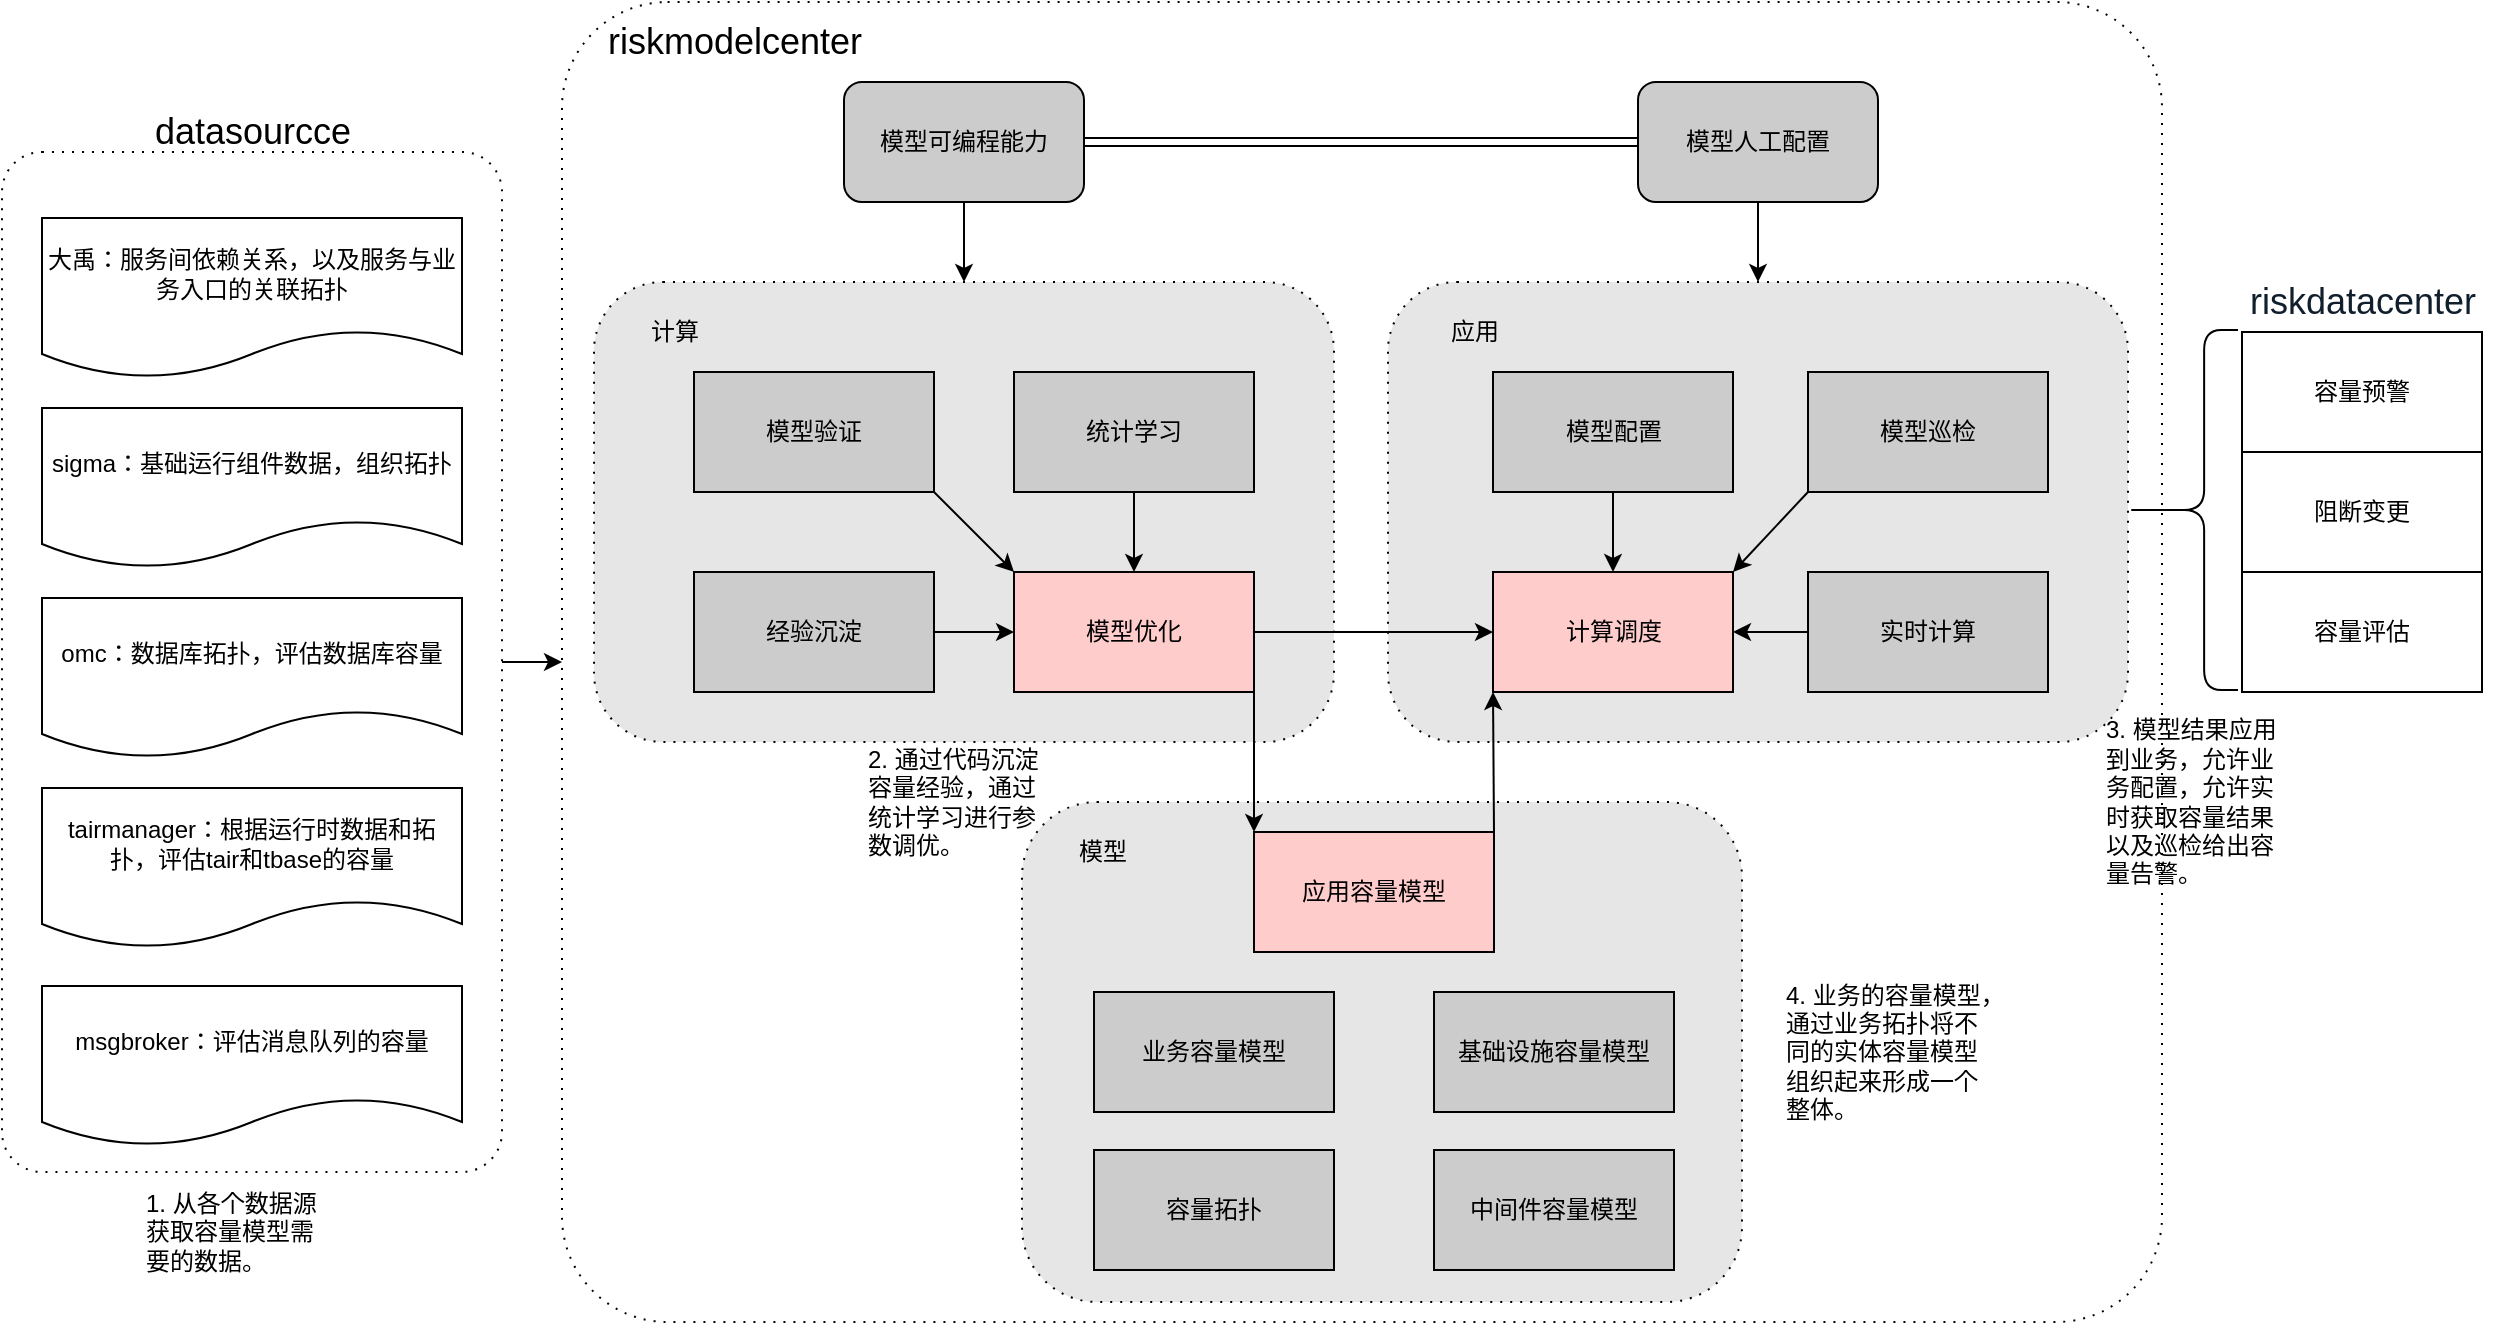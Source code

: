 <mxfile version="12.8.6" type="github">
  <diagram id="S2baGEIhiydIIQB_n-5w" name="Page-1">
    <mxGraphModel dx="1106" dy="871" grid="1" gridSize="10" guides="1" tooltips="1" connect="1" arrows="1" fold="1" page="1" pageScale="1" pageWidth="827" pageHeight="1169" math="0" shadow="0">
      <root>
        <mxCell id="0" />
        <mxCell id="1" parent="0" />
        <mxCell id="p-v2kpdENrO4g--GJPDw-201" style="edgeStyle=none;rounded=0;orthogonalLoop=1;jettySize=auto;html=1;exitX=1;exitY=0.5;exitDx=0;exitDy=0;entryX=0;entryY=0.5;entryDx=0;entryDy=0;fillColor=#CCCCCC;" edge="1" parent="1" source="p-v2kpdENrO4g--GJPDw-200" target="p-v2kpdENrO4g--GJPDw-145">
          <mxGeometry relative="1" as="geometry" />
        </mxCell>
        <mxCell id="p-v2kpdENrO4g--GJPDw-200" value="" style="shape=ext;rounded=1;html=1;whiteSpace=wrap;dashed=1;dashPattern=1 4;fillColor=#FFFFFF;align=left;arcSize=8;" vertex="1" parent="1">
          <mxGeometry x="10" y="915" width="250" height="510" as="geometry" />
        </mxCell>
        <mxCell id="p-v2kpdENrO4g--GJPDw-145" value="" style="shape=ext;rounded=1;html=1;whiteSpace=wrap;dashed=1;dashPattern=1 4;fillColor=#FFFFFF;align=left;arcSize=8;" vertex="1" parent="1">
          <mxGeometry x="290" y="840" width="800" height="660" as="geometry" />
        </mxCell>
        <mxCell id="p-v2kpdENrO4g--GJPDw-141" value="&amp;nbsp; &amp;nbsp;&lt;br&gt;&lt;br&gt;&lt;br&gt;&lt;br&gt;&lt;br&gt;" style="shape=ext;rounded=1;html=1;whiteSpace=wrap;dashed=1;dashPattern=1 4;fillColor=#E6E6E6;align=left;" vertex="1" parent="1">
          <mxGeometry x="520" y="1240" width="360" height="250" as="geometry" />
        </mxCell>
        <mxCell id="p-v2kpdENrO4g--GJPDw-142" value="" style="shape=ext;rounded=1;html=1;whiteSpace=wrap;dashed=1;dashPattern=1 4;fillColor=#E6E6E6;align=left;" vertex="1" parent="1">
          <mxGeometry x="306" y="980" width="370" height="230" as="geometry" />
        </mxCell>
        <mxCell id="p-v2kpdENrO4g--GJPDw-146" value="" style="shape=ext;rounded=1;html=1;whiteSpace=wrap;dashed=1;dashPattern=1 4;fillColor=#E6E6E6;align=left;" vertex="1" parent="1">
          <mxGeometry x="703" y="980" width="370" height="230" as="geometry" />
        </mxCell>
        <mxCell id="p-v2kpdENrO4g--GJPDw-180" style="rounded=0;orthogonalLoop=1;jettySize=auto;html=1;exitX=1;exitY=1;exitDx=0;exitDy=0;entryX=0;entryY=0;entryDx=0;entryDy=0;fillColor=#CCCCCC;" edge="1" parent="1" source="p-v2kpdENrO4g--GJPDw-148" target="p-v2kpdENrO4g--GJPDw-152">
          <mxGeometry relative="1" as="geometry" />
        </mxCell>
        <mxCell id="p-v2kpdENrO4g--GJPDw-148" value="模型验证" style="rounded=0;whiteSpace=wrap;html=1;fillColor=#CCCCCC;" vertex="1" parent="1">
          <mxGeometry x="356" y="1025" width="120" height="60" as="geometry" />
        </mxCell>
        <mxCell id="p-v2kpdENrO4g--GJPDw-181" style="edgeStyle=orthogonalEdgeStyle;rounded=0;orthogonalLoop=1;jettySize=auto;html=1;exitX=1;exitY=0.5;exitDx=0;exitDy=0;entryX=0;entryY=0.5;entryDx=0;entryDy=0;fillColor=#CCCCCC;" edge="1" parent="1" source="p-v2kpdENrO4g--GJPDw-150" target="p-v2kpdENrO4g--GJPDw-152">
          <mxGeometry relative="1" as="geometry" />
        </mxCell>
        <mxCell id="p-v2kpdENrO4g--GJPDw-150" value="经验沉淀" style="rounded=0;whiteSpace=wrap;html=1;fillColor=#CCCCCC;" vertex="1" parent="1">
          <mxGeometry x="356" y="1125" width="120" height="60" as="geometry" />
        </mxCell>
        <mxCell id="p-v2kpdENrO4g--GJPDw-187" style="edgeStyle=none;rounded=0;orthogonalLoop=1;jettySize=auto;html=1;exitX=1;exitY=0.5;exitDx=0;exitDy=0;entryX=0;entryY=0.5;entryDx=0;entryDy=0;fillColor=#CCCCCC;" edge="1" parent="1" source="p-v2kpdENrO4g--GJPDw-152" target="p-v2kpdENrO4g--GJPDw-155">
          <mxGeometry relative="1" as="geometry" />
        </mxCell>
        <mxCell id="p-v2kpdENrO4g--GJPDw-188" style="edgeStyle=none;rounded=0;orthogonalLoop=1;jettySize=auto;html=1;exitX=1;exitY=1;exitDx=0;exitDy=0;entryX=0;entryY=0;entryDx=0;entryDy=0;fillColor=#CCCCCC;" edge="1" parent="1" source="p-v2kpdENrO4g--GJPDw-152" target="p-v2kpdENrO4g--GJPDw-174">
          <mxGeometry relative="1" as="geometry" />
        </mxCell>
        <mxCell id="p-v2kpdENrO4g--GJPDw-152" value="模型优化" style="rounded=0;whiteSpace=wrap;html=1;fillColor=#FFCCCC;" vertex="1" parent="1">
          <mxGeometry x="516" y="1125" width="120" height="60" as="geometry" />
        </mxCell>
        <mxCell id="p-v2kpdENrO4g--GJPDw-153" value="业务容量模型" style="rounded=0;whiteSpace=wrap;html=1;fillColor=#CCCCCC;" vertex="1" parent="1">
          <mxGeometry x="556" y="1335" width="120" height="60" as="geometry" />
        </mxCell>
        <mxCell id="p-v2kpdENrO4g--GJPDw-155" value="计算调度" style="rounded=0;whiteSpace=wrap;html=1;fillColor=#FFCCCC;" vertex="1" parent="1">
          <mxGeometry x="755.5" y="1125" width="120" height="60" as="geometry" />
        </mxCell>
        <mxCell id="p-v2kpdENrO4g--GJPDw-184" style="edgeStyle=none;rounded=0;orthogonalLoop=1;jettySize=auto;html=1;exitX=0;exitY=1;exitDx=0;exitDy=0;entryX=1;entryY=0;entryDx=0;entryDy=0;fillColor=#CCCCCC;" edge="1" parent="1" source="p-v2kpdENrO4g--GJPDw-157" target="p-v2kpdENrO4g--GJPDw-155">
          <mxGeometry relative="1" as="geometry" />
        </mxCell>
        <mxCell id="p-v2kpdENrO4g--GJPDw-157" value="模型巡检" style="rounded=0;whiteSpace=wrap;html=1;fillColor=#CCCCCC;" vertex="1" parent="1">
          <mxGeometry x="913" y="1025" width="120" height="60" as="geometry" />
        </mxCell>
        <mxCell id="p-v2kpdENrO4g--GJPDw-158" value="中间件容量模型" style="rounded=0;whiteSpace=wrap;html=1;fillColor=#CCCCCC;" vertex="1" parent="1">
          <mxGeometry x="726" y="1414" width="120" height="60" as="geometry" />
        </mxCell>
        <mxCell id="p-v2kpdENrO4g--GJPDw-159" value="基础设施容量模型" style="rounded=0;whiteSpace=wrap;html=1;fillColor=#CCCCCC;" vertex="1" parent="1">
          <mxGeometry x="726" y="1335" width="120" height="60" as="geometry" />
        </mxCell>
        <mxCell id="p-v2kpdENrO4g--GJPDw-183" style="edgeStyle=none;rounded=0;orthogonalLoop=1;jettySize=auto;html=1;exitX=0;exitY=0.5;exitDx=0;exitDy=0;fillColor=#CCCCCC;" edge="1" parent="1" source="p-v2kpdENrO4g--GJPDw-161" target="p-v2kpdENrO4g--GJPDw-155">
          <mxGeometry relative="1" as="geometry" />
        </mxCell>
        <mxCell id="p-v2kpdENrO4g--GJPDw-161" value="实时计算" style="rounded=0;whiteSpace=wrap;html=1;fillColor=#CCCCCC;" vertex="1" parent="1">
          <mxGeometry x="913" y="1125" width="120" height="60" as="geometry" />
        </mxCell>
        <mxCell id="p-v2kpdENrO4g--GJPDw-182" style="edgeStyle=none;rounded=0;orthogonalLoop=1;jettySize=auto;html=1;exitX=0.5;exitY=1;exitDx=0;exitDy=0;entryX=0.5;entryY=0;entryDx=0;entryDy=0;fillColor=#CCCCCC;" edge="1" parent="1" source="p-v2kpdENrO4g--GJPDw-163" target="p-v2kpdENrO4g--GJPDw-155">
          <mxGeometry relative="1" as="geometry" />
        </mxCell>
        <mxCell id="p-v2kpdENrO4g--GJPDw-163" value="模型配置" style="rounded=0;whiteSpace=wrap;html=1;fillColor=#CCCCCC;" vertex="1" parent="1">
          <mxGeometry x="755.5" y="1025" width="120" height="60" as="geometry" />
        </mxCell>
        <mxCell id="p-v2kpdENrO4g--GJPDw-164" value="容量拓扑" style="rounded=0;whiteSpace=wrap;html=1;fillColor=#CCCCCC;" vertex="1" parent="1">
          <mxGeometry x="556" y="1414" width="120" height="60" as="geometry" />
        </mxCell>
        <mxCell id="p-v2kpdENrO4g--GJPDw-165" value="容量预警" style="rounded=0;whiteSpace=wrap;html=1;fillColor=#FFFFFF;" vertex="1" parent="1">
          <mxGeometry x="1130" y="1005" width="120" height="60" as="geometry" />
        </mxCell>
        <mxCell id="p-v2kpdENrO4g--GJPDw-166" value="阻断变更" style="rounded=0;whiteSpace=wrap;html=1;fillColor=#FFFFFF;" vertex="1" parent="1">
          <mxGeometry x="1130" y="1065" width="120" height="60" as="geometry" />
        </mxCell>
        <mxCell id="p-v2kpdENrO4g--GJPDw-167" value="容量评估" style="rounded=0;whiteSpace=wrap;html=1;fillColor=#FFFFFF;" vertex="1" parent="1">
          <mxGeometry x="1130" y="1125" width="120" height="60" as="geometry" />
        </mxCell>
        <mxCell id="p-v2kpdENrO4g--GJPDw-168" value="大禹：服务间依赖关系，以及服务与业务入口的关联拓扑" style="shape=document;whiteSpace=wrap;html=1;boundedLbl=1;fillColor=#FFFFFF;align=center;" vertex="1" parent="1">
          <mxGeometry x="30" y="948" width="210" height="80" as="geometry" />
        </mxCell>
        <mxCell id="p-v2kpdENrO4g--GJPDw-169" value="sigma：基础运行组件数据，组织拓扑" style="shape=document;whiteSpace=wrap;html=1;boundedLbl=1;fillColor=#FFFFFF;" vertex="1" parent="1">
          <mxGeometry x="30" y="1043" width="210" height="80" as="geometry" />
        </mxCell>
        <mxCell id="p-v2kpdENrO4g--GJPDw-170" value="omc：数据库拓扑，评估数据库容量" style="shape=document;whiteSpace=wrap;html=1;boundedLbl=1;fillColor=#FFFFFF;" vertex="1" parent="1">
          <mxGeometry x="30" y="1138" width="210" height="80" as="geometry" />
        </mxCell>
        <mxCell id="p-v2kpdENrO4g--GJPDw-171" value="tairmanager：根据运行时数据和拓扑，评估tair和tbase的容量" style="shape=document;whiteSpace=wrap;html=1;boundedLbl=1;fillColor=#FFFFFF;" vertex="1" parent="1">
          <mxGeometry x="30" y="1233" width="210" height="80" as="geometry" />
        </mxCell>
        <mxCell id="p-v2kpdENrO4g--GJPDw-172" value="msgbroker：评估消息队列的容量" style="shape=document;whiteSpace=wrap;html=1;boundedLbl=1;fillColor=#FFFFFF;" vertex="1" parent="1">
          <mxGeometry x="30" y="1332" width="210" height="80" as="geometry" />
        </mxCell>
        <mxCell id="p-v2kpdENrO4g--GJPDw-173" value="计算" style="text;html=1;align=center;verticalAlign=middle;resizable=0;points=[];autosize=1;" vertex="1" parent="1">
          <mxGeometry x="326" y="995" width="40" height="20" as="geometry" />
        </mxCell>
        <mxCell id="p-v2kpdENrO4g--GJPDw-189" style="edgeStyle=none;rounded=0;orthogonalLoop=1;jettySize=auto;html=1;exitX=1;exitY=0;exitDx=0;exitDy=0;entryX=0;entryY=1;entryDx=0;entryDy=0;fillColor=#CCCCCC;" edge="1" parent="1" source="p-v2kpdENrO4g--GJPDw-174" target="p-v2kpdENrO4g--GJPDw-155">
          <mxGeometry relative="1" as="geometry" />
        </mxCell>
        <mxCell id="p-v2kpdENrO4g--GJPDw-174" value="应用容量模型" style="rounded=0;whiteSpace=wrap;html=1;fillColor=#FFCCCC;" vertex="1" parent="1">
          <mxGeometry x="636" y="1255" width="120" height="60" as="geometry" />
        </mxCell>
        <mxCell id="p-v2kpdENrO4g--GJPDw-175" value="" style="shape=curlyBracket;whiteSpace=wrap;html=1;rounded=1;strokeColor=#000000;fillColor=#000000;size=0.708;" vertex="1" parent="1">
          <mxGeometry x="1070" y="1004" width="58" height="180" as="geometry" />
        </mxCell>
        <mxCell id="p-v2kpdENrO4g--GJPDw-176" value="应用" style="text;html=1;align=center;verticalAlign=middle;resizable=0;points=[];autosize=1;" vertex="1" parent="1">
          <mxGeometry x="726" y="995" width="40" height="20" as="geometry" />
        </mxCell>
        <mxCell id="p-v2kpdENrO4g--GJPDw-179" style="edgeStyle=orthogonalEdgeStyle;rounded=0;orthogonalLoop=1;jettySize=auto;html=1;exitX=0.5;exitY=1;exitDx=0;exitDy=0;entryX=0.5;entryY=0;entryDx=0;entryDy=0;fillColor=#CCCCCC;" edge="1" parent="1" source="p-v2kpdENrO4g--GJPDw-177" target="p-v2kpdENrO4g--GJPDw-152">
          <mxGeometry relative="1" as="geometry" />
        </mxCell>
        <mxCell id="p-v2kpdENrO4g--GJPDw-177" value="统计学习" style="rounded=0;whiteSpace=wrap;html=1;fillColor=#CCCCCC;" vertex="1" parent="1">
          <mxGeometry x="516" y="1025" width="120" height="60" as="geometry" />
        </mxCell>
        <mxCell id="p-v2kpdENrO4g--GJPDw-178" value="模型" style="text;html=1;align=center;verticalAlign=middle;resizable=0;points=[];autosize=1;" vertex="1" parent="1">
          <mxGeometry x="540" y="1255" width="40" height="20" as="geometry" />
        </mxCell>
        <mxCell id="p-v2kpdENrO4g--GJPDw-193" style="edgeStyle=none;rounded=0;orthogonalLoop=1;jettySize=auto;html=1;exitX=1;exitY=0.5;exitDx=0;exitDy=0;entryX=0;entryY=0.5;entryDx=0;entryDy=0;fillColor=#CCCCCC;shape=link;" edge="1" parent="1" source="p-v2kpdENrO4g--GJPDw-185" target="p-v2kpdENrO4g--GJPDw-186">
          <mxGeometry relative="1" as="geometry" />
        </mxCell>
        <mxCell id="p-v2kpdENrO4g--GJPDw-195" style="edgeStyle=none;rounded=0;orthogonalLoop=1;jettySize=auto;html=1;exitX=0.5;exitY=1;exitDx=0;exitDy=0;entryX=0.5;entryY=0;entryDx=0;entryDy=0;fillColor=#CCCCCC;" edge="1" parent="1" source="p-v2kpdENrO4g--GJPDw-185" target="p-v2kpdENrO4g--GJPDw-142">
          <mxGeometry relative="1" as="geometry" />
        </mxCell>
        <mxCell id="p-v2kpdENrO4g--GJPDw-185" value="&lt;span style=&quot;white-space: normal&quot;&gt;模型可编程能力&lt;/span&gt;" style="rounded=1;whiteSpace=wrap;html=1;fillColor=#CCCCCC;" vertex="1" parent="1">
          <mxGeometry x="431" y="880" width="120" height="60" as="geometry" />
        </mxCell>
        <mxCell id="p-v2kpdENrO4g--GJPDw-196" style="edgeStyle=none;rounded=0;orthogonalLoop=1;jettySize=auto;html=1;exitX=0.5;exitY=1;exitDx=0;exitDy=0;entryX=0.5;entryY=0;entryDx=0;entryDy=0;fillColor=#CCCCCC;" edge="1" parent="1" source="p-v2kpdENrO4g--GJPDw-186" target="p-v2kpdENrO4g--GJPDw-146">
          <mxGeometry relative="1" as="geometry" />
        </mxCell>
        <mxCell id="p-v2kpdENrO4g--GJPDw-186" value="模型人工配置" style="rounded=1;whiteSpace=wrap;html=1;fillColor=#CCCCCC;" vertex="1" parent="1">
          <mxGeometry x="828" y="880" width="120" height="60" as="geometry" />
        </mxCell>
        <mxCell id="p-v2kpdENrO4g--GJPDw-192" value="&lt;span style=&quot;color: rgb(17 , 31 , 44) ; text-align: left ; white-space: pre-wrap ; background-color: rgb(255 , 255 , 255)&quot;&gt;&lt;font style=&quot;font-size: 18px&quot;&gt;riskdatacenter&lt;/font&gt;&lt;/span&gt;" style="text;html=1;align=center;verticalAlign=middle;resizable=0;points=[];autosize=1;" vertex="1" parent="1">
          <mxGeometry x="1125" y="980" width="130" height="20" as="geometry" />
        </mxCell>
        <mxCell id="p-v2kpdENrO4g--GJPDw-203" value="&lt;font style=&quot;font-size: 18px&quot;&gt;riskmodelcenter&lt;/font&gt;" style="text;html=1;align=center;verticalAlign=middle;resizable=0;points=[];autosize=1;" vertex="1" parent="1">
          <mxGeometry x="306" y="850" width="140" height="20" as="geometry" />
        </mxCell>
        <mxCell id="p-v2kpdENrO4g--GJPDw-204" value="&lt;font style=&quot;font-size: 18px&quot;&gt;datasourcce&lt;/font&gt;" style="text;html=1;align=center;verticalAlign=middle;resizable=0;points=[];autosize=1;" vertex="1" parent="1">
          <mxGeometry x="80" y="895" width="110" height="20" as="geometry" />
        </mxCell>
        <mxCell id="p-v2kpdENrO4g--GJPDw-205" value="1. 从各个数据源&lt;br&gt;获取容量模型需&lt;br&gt;要的数据。" style="text;html=1;align=left;verticalAlign=middle;resizable=0;points=[];autosize=1;" vertex="1" parent="1">
          <mxGeometry x="80" y="1430" width="100" height="50" as="geometry" />
        </mxCell>
        <mxCell id="p-v2kpdENrO4g--GJPDw-206" value="2. 通过代码沉淀&lt;br&gt;容量经验，通过&lt;br&gt;统计学习进行参&lt;br&gt;数调优。" style="text;html=1;align=left;verticalAlign=middle;resizable=0;points=[];autosize=1;" vertex="1" parent="1">
          <mxGeometry x="441" y="1210" width="100" height="60" as="geometry" />
        </mxCell>
        <mxCell id="p-v2kpdENrO4g--GJPDw-207" value="3. 模型结果应用&lt;br&gt;到业务，允许业&lt;br&gt;务配置，允许实&lt;br&gt;时获取容量结果&lt;br&gt;以及巡检给出容&lt;br&gt;量告警。" style="text;html=1;align=left;verticalAlign=middle;resizable=0;points=[];autosize=1;" vertex="1" parent="1">
          <mxGeometry x="1060" y="1195" width="100" height="90" as="geometry" />
        </mxCell>
        <mxCell id="p-v2kpdENrO4g--GJPDw-208" value="4. 业务的容量模型，&lt;br&gt;通过业务拓扑将不&lt;br&gt;同的实体容量模型&lt;br&gt;组织起来形成一个&lt;br&gt;整体。" style="text;html=1;align=left;verticalAlign=middle;resizable=0;points=[];autosize=1;" vertex="1" parent="1">
          <mxGeometry x="900" y="1325" width="120" height="80" as="geometry" />
        </mxCell>
      </root>
    </mxGraphModel>
  </diagram>
</mxfile>
